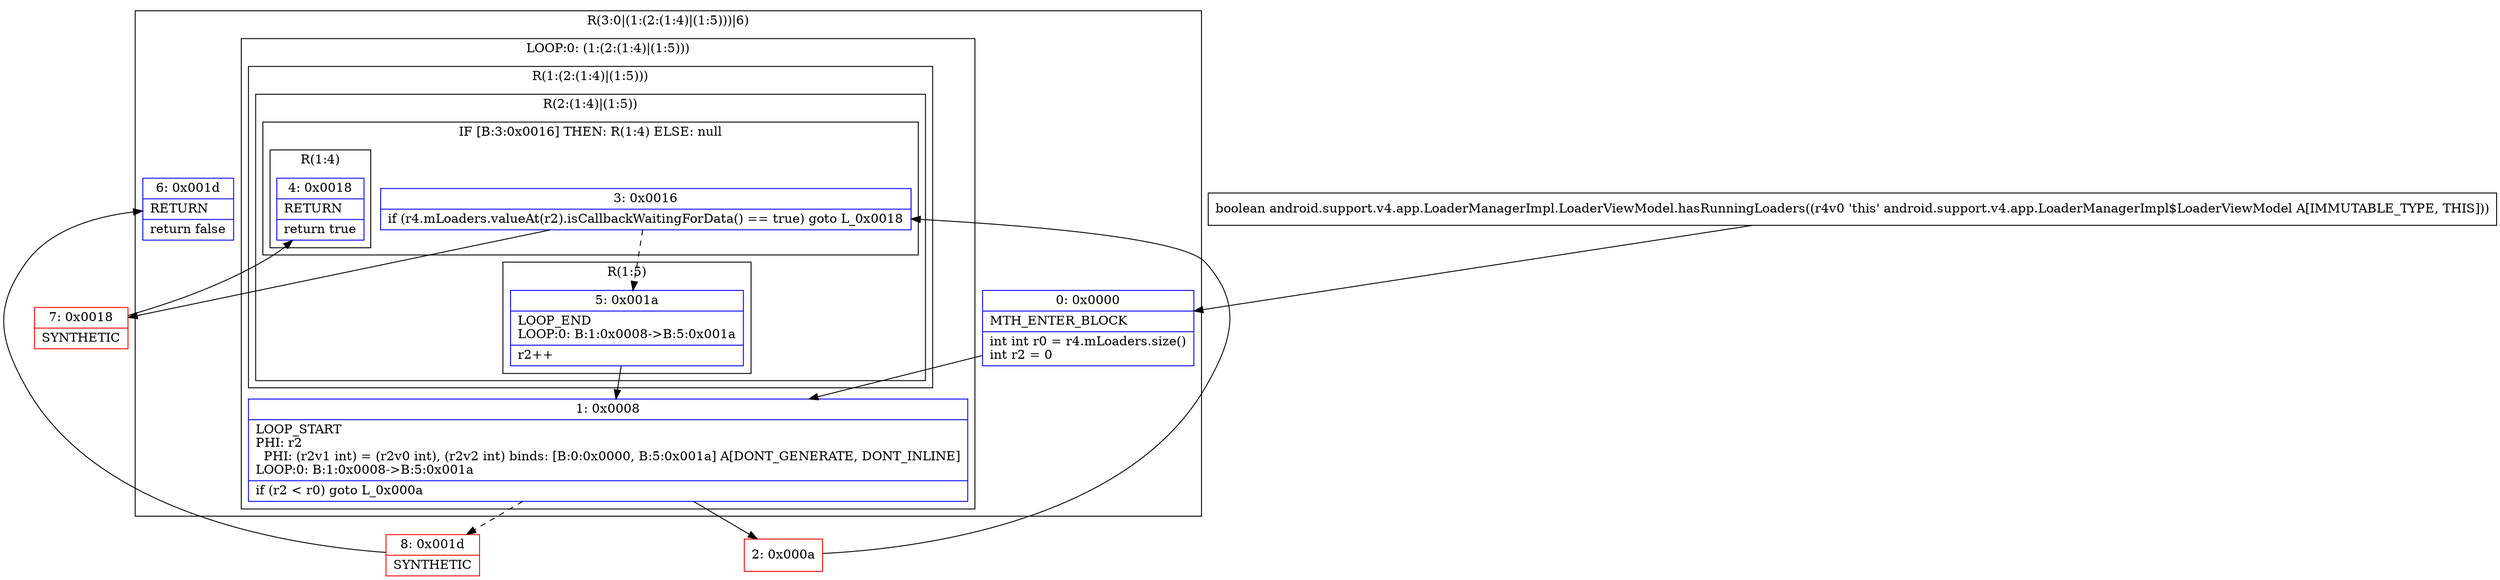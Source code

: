 digraph "CFG forandroid.support.v4.app.LoaderManagerImpl.LoaderViewModel.hasRunningLoaders()Z" {
subgraph cluster_Region_1470942416 {
label = "R(3:0|(1:(2:(1:4)|(1:5)))|6)";
node [shape=record,color=blue];
Node_0 [shape=record,label="{0\:\ 0x0000|MTH_ENTER_BLOCK\l|int int r0 = r4.mLoaders.size()\lint r2 = 0\l}"];
subgraph cluster_LoopRegion_1074765620 {
label = "LOOP:0: (1:(2:(1:4)|(1:5)))";
node [shape=record,color=blue];
Node_1 [shape=record,label="{1\:\ 0x0008|LOOP_START\lPHI: r2 \l  PHI: (r2v1 int) = (r2v0 int), (r2v2 int) binds: [B:0:0x0000, B:5:0x001a] A[DONT_GENERATE, DONT_INLINE]\lLOOP:0: B:1:0x0008\-\>B:5:0x001a\l|if (r2 \< r0) goto L_0x000a\l}"];
subgraph cluster_Region_624496930 {
label = "R(1:(2:(1:4)|(1:5)))";
node [shape=record,color=blue];
subgraph cluster_Region_1787463457 {
label = "R(2:(1:4)|(1:5))";
node [shape=record,color=blue];
subgraph cluster_IfRegion_490572271 {
label = "IF [B:3:0x0016] THEN: R(1:4) ELSE: null";
node [shape=record,color=blue];
Node_3 [shape=record,label="{3\:\ 0x0016|if (r4.mLoaders.valueAt(r2).isCallbackWaitingForData() == true) goto L_0x0018\l}"];
subgraph cluster_Region_1780991216 {
label = "R(1:4)";
node [shape=record,color=blue];
Node_4 [shape=record,label="{4\:\ 0x0018|RETURN\l|return true\l}"];
}
}
subgraph cluster_Region_759718282 {
label = "R(1:5)";
node [shape=record,color=blue];
Node_5 [shape=record,label="{5\:\ 0x001a|LOOP_END\lLOOP:0: B:1:0x0008\-\>B:5:0x001a\l|r2++\l}"];
}
}
}
}
Node_6 [shape=record,label="{6\:\ 0x001d|RETURN\l|return false\l}"];
}
Node_2 [shape=record,color=red,label="{2\:\ 0x000a}"];
Node_7 [shape=record,color=red,label="{7\:\ 0x0018|SYNTHETIC\l}"];
Node_8 [shape=record,color=red,label="{8\:\ 0x001d|SYNTHETIC\l}"];
MethodNode[shape=record,label="{boolean android.support.v4.app.LoaderManagerImpl.LoaderViewModel.hasRunningLoaders((r4v0 'this' android.support.v4.app.LoaderManagerImpl$LoaderViewModel A[IMMUTABLE_TYPE, THIS])) }"];
MethodNode -> Node_0;
Node_0 -> Node_1;
Node_1 -> Node_2;
Node_1 -> Node_8[style=dashed];
Node_3 -> Node_5[style=dashed];
Node_3 -> Node_7;
Node_5 -> Node_1;
Node_2 -> Node_3;
Node_7 -> Node_4;
Node_8 -> Node_6;
}

